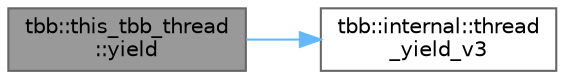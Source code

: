 digraph "tbb::this_tbb_thread::yield"
{
 // LATEX_PDF_SIZE
  bgcolor="transparent";
  edge [fontname=Helvetica,fontsize=10,labelfontname=Helvetica,labelfontsize=10];
  node [fontname=Helvetica,fontsize=10,shape=box,height=0.2,width=0.4];
  rankdir="LR";
  Node1 [id="Node000001",label="tbb::this_tbb_thread\l::yield",height=0.2,width=0.4,color="gray40", fillcolor="grey60", style="filled", fontcolor="black",tooltip="Offers the operating system the opportunity to schedule another thread."];
  Node1 -> Node2 [id="edge1_Node000001_Node000002",color="steelblue1",style="solid",tooltip=" "];
  Node2 [id="Node000002",label="tbb::internal::thread\l_yield_v3",height=0.2,width=0.4,color="grey40", fillcolor="white", style="filled",URL="$namespacetbb_1_1internal.html#a3b5beaaa035b83681452350540629f8f",tooltip=" "];
}
